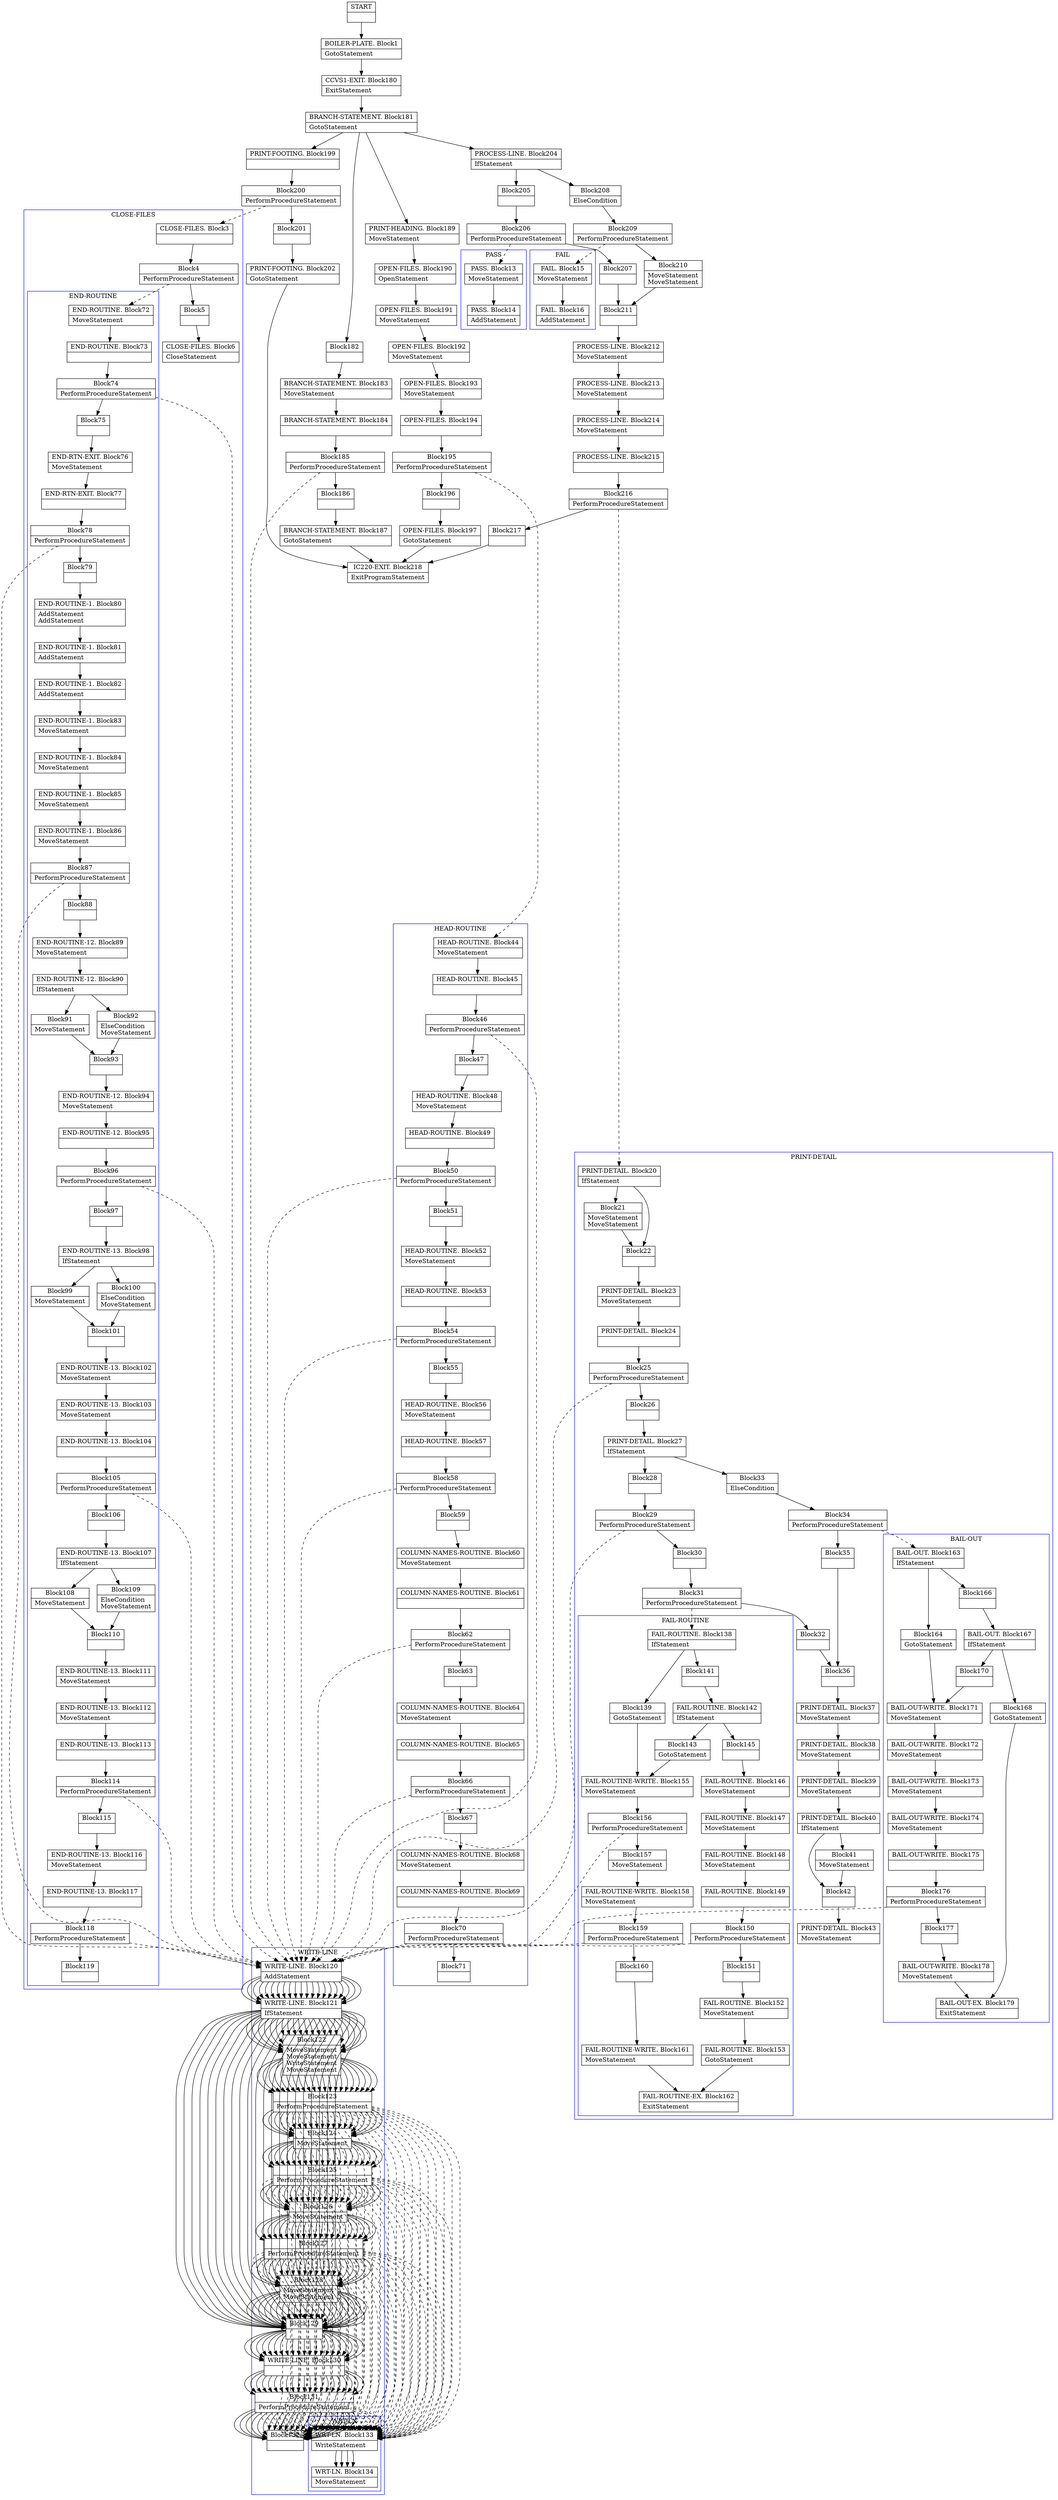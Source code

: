 digraph Cfg {
compound=true;
node [
shape = "record"
]

edge [
arrowtail = "empty"
]
Block0 [
label = "{START|}"
]
Block1 [
label = "{BOILER-PLATE. Block1|GotoStatement\l}"
]
Block180 [
label = "{CCVS1-EXIT. Block180|ExitStatement\l}"
]
Block181 [
label = "{BRANCH-STATEMENT. Block181|GotoStatement\l}"
]
Block182 [
label = "{Block182|}"
]
Block183 [
label = "{BRANCH-STATEMENT. Block183|MoveStatement\l}"
]
Block184 [
label = "{BRANCH-STATEMENT. Block184|}"
]
Block185 [
label = "{Block185|PerformProcedureStatement\l}"
]
subgraph cluster_29{
color = blue;
label = "WRITE-LINE";
Block120 [
label = "{WRITE-LINE. Block120|AddStatement\l}"
]
Block121 [
label = "{WRITE-LINE. Block121|IfStatement\l}"
]
Block122 [
label = "{Block122|MoveStatement\lMoveStatement\lWriteStatement\lMoveStatement\l}"
]
Block123 [
label = "{Block123|PerformProcedureStatement\l}"
]
subgraph cluster_20{
color = blue;
label = "WRT-LN";
Block133 [
label = "{WRT-LN. Block133|WriteStatement\l}"
]
Block134 [
label = "{WRT-LN. Block134|MoveStatement\l}"
]
Block133 -> Block134

}
Block123 -> Block133 [style=dashed]

Block124 [
label = "{Block124|MoveStatement\l}"
]
Block125 [
label = "{Block125|PerformProcedureStatement\l}"
]
subgraph cluster_21{
color = blue;
label = "WRT-LN";
Block133 [
label = "{WRT-LN. Block133|WriteStatement\l}"
]
Block134 [
label = "{WRT-LN. Block134|MoveStatement\l}"
]
Block133 -> Block134

}
Block125 -> Block133 [style=dashed]

Block126 [
label = "{Block126|MoveStatement\l}"
]
Block127 [
label = "{Block127|PerformProcedureStatement\l}"
]
subgraph cluster_22{
color = blue;
label = "WRT-LN";
Block133 [
label = "{WRT-LN. Block133|WriteStatement\l}"
]
Block134 [
label = "{WRT-LN. Block134|MoveStatement\l}"
]
Block133 -> Block134

}
Block127 -> Block133 [style=dashed]

Block128 [
label = "{Block128|MoveStatement\lMoveStatement\l}"
]
Block129 [
label = "{Block129|}"
]
Block130 [
label = "{WRITE-LINE. Block130|}"
]
Block131 [
label = "{Block131|PerformProcedureStatement\l}"
]
subgraph cluster_23{
color = blue;
label = "WRT-LN";
Block133 [
label = "{WRT-LN. Block133|WriteStatement\l}"
]
Block134 [
label = "{WRT-LN. Block134|MoveStatement\l}"
]
Block133 -> Block134

}
Block131 -> Block133 [style=dashed]

Block132 [
label = "{Block132|}"
]
Block120 -> Block121
Block121 -> Block122
Block121 -> Block129
Block122 -> Block123
Block123 -> Block124
Block124 -> Block125
Block125 -> Block126
Block126 -> Block127
Block127 -> Block128
Block128 -> Block129
Block129 -> Block130
Block130 -> Block131
Block131 -> Block132

}
Block185 -> Block120 [style=dashed]

Block186 [
label = "{Block186|}"
]
Block187 [
label = "{BRANCH-STATEMENT. Block187|GotoStatement\l}"
]
Block218 [
label = "{IC220-EXIT. Block218|ExitProgramStatement\l}"
]
Block189 [
label = "{PRINT-HEADING. Block189|MoveStatement\l}"
]
Block190 [
label = "{OPEN-FILES. Block190|OpenStatement\l}"
]
Block191 [
label = "{OPEN-FILES. Block191|MoveStatement\l}"
]
Block192 [
label = "{OPEN-FILES. Block192|MoveStatement\l}"
]
Block193 [
label = "{OPEN-FILES. Block193|MoveStatement\l}"
]
Block194 [
label = "{OPEN-FILES. Block194|}"
]
Block195 [
label = "{Block195|PerformProcedureStatement\l}"
]
subgraph cluster_30{
color = blue;
label = "HEAD-ROUTINE";
Block44 [
label = "{HEAD-ROUTINE. Block44|MoveStatement\l}"
]
Block45 [
label = "{HEAD-ROUTINE. Block45|}"
]
Block46 [
label = "{Block46|PerformProcedureStatement\l}"
]
subgraph cluster_6{
color = blue;
label = "WRITE-LINE";
Block120 [
label = "{WRITE-LINE. Block120|AddStatement\l}"
]
Block121 [
label = "{WRITE-LINE. Block121|IfStatement\l}"
]
Block122 [
label = "{Block122|MoveStatement\lMoveStatement\lWriteStatement\lMoveStatement\l}"
]
Block123 [
label = "{Block123|PerformProcedureStatement\l}"
]
Block123 -> Block133 [style=dashed]

Block124 [
label = "{Block124|MoveStatement\l}"
]
Block125 [
label = "{Block125|PerformProcedureStatement\l}"
]
Block125 -> Block133 [style=dashed]

Block126 [
label = "{Block126|MoveStatement\l}"
]
Block127 [
label = "{Block127|PerformProcedureStatement\l}"
]
Block127 -> Block133 [style=dashed]

Block128 [
label = "{Block128|MoveStatement\lMoveStatement\l}"
]
Block129 [
label = "{Block129|}"
]
Block130 [
label = "{WRITE-LINE. Block130|}"
]
Block131 [
label = "{Block131|PerformProcedureStatement\l}"
]
Block131 -> Block133 [style=dashed]

Block132 [
label = "{Block132|}"
]
Block120 -> Block121
Block121 -> Block122
Block121 -> Block129
Block122 -> Block123
Block123 -> Block124
Block124 -> Block125
Block125 -> Block126
Block126 -> Block127
Block127 -> Block128
Block128 -> Block129
Block129 -> Block130
Block130 -> Block131
Block131 -> Block132

}
Block46 -> Block120 [style=dashed]

Block47 [
label = "{Block47|}"
]
Block48 [
label = "{HEAD-ROUTINE. Block48|MoveStatement\l}"
]
Block49 [
label = "{HEAD-ROUTINE. Block49|}"
]
Block50 [
label = "{Block50|PerformProcedureStatement\l}"
]
subgraph cluster_7{
color = blue;
label = "WRITE-LINE";
Block120 [
label = "{WRITE-LINE. Block120|AddStatement\l}"
]
Block121 [
label = "{WRITE-LINE. Block121|IfStatement\l}"
]
Block122 [
label = "{Block122|MoveStatement\lMoveStatement\lWriteStatement\lMoveStatement\l}"
]
Block123 [
label = "{Block123|PerformProcedureStatement\l}"
]
Block123 -> Block133 [style=dashed]

Block124 [
label = "{Block124|MoveStatement\l}"
]
Block125 [
label = "{Block125|PerformProcedureStatement\l}"
]
Block125 -> Block133 [style=dashed]

Block126 [
label = "{Block126|MoveStatement\l}"
]
Block127 [
label = "{Block127|PerformProcedureStatement\l}"
]
Block127 -> Block133 [style=dashed]

Block128 [
label = "{Block128|MoveStatement\lMoveStatement\l}"
]
Block129 [
label = "{Block129|}"
]
Block130 [
label = "{WRITE-LINE. Block130|}"
]
Block131 [
label = "{Block131|PerformProcedureStatement\l}"
]
Block131 -> Block133 [style=dashed]

Block132 [
label = "{Block132|}"
]
Block120 -> Block121
Block121 -> Block122
Block121 -> Block129
Block122 -> Block123
Block123 -> Block124
Block124 -> Block125
Block125 -> Block126
Block126 -> Block127
Block127 -> Block128
Block128 -> Block129
Block129 -> Block130
Block130 -> Block131
Block131 -> Block132

}
Block50 -> Block120 [style=dashed]

Block51 [
label = "{Block51|}"
]
Block52 [
label = "{HEAD-ROUTINE. Block52|MoveStatement\l}"
]
Block53 [
label = "{HEAD-ROUTINE. Block53|}"
]
Block54 [
label = "{Block54|PerformProcedureStatement\l}"
]
subgraph cluster_8{
color = blue;
label = "WRITE-LINE";
Block120 [
label = "{WRITE-LINE. Block120|AddStatement\l}"
]
Block121 [
label = "{WRITE-LINE. Block121|IfStatement\l}"
]
Block122 [
label = "{Block122|MoveStatement\lMoveStatement\lWriteStatement\lMoveStatement\l}"
]
Block123 [
label = "{Block123|PerformProcedureStatement\l}"
]
Block123 -> Block133 [style=dashed]

Block124 [
label = "{Block124|MoveStatement\l}"
]
Block125 [
label = "{Block125|PerformProcedureStatement\l}"
]
Block125 -> Block133 [style=dashed]

Block126 [
label = "{Block126|MoveStatement\l}"
]
Block127 [
label = "{Block127|PerformProcedureStatement\l}"
]
Block127 -> Block133 [style=dashed]

Block128 [
label = "{Block128|MoveStatement\lMoveStatement\l}"
]
Block129 [
label = "{Block129|}"
]
Block130 [
label = "{WRITE-LINE. Block130|}"
]
Block131 [
label = "{Block131|PerformProcedureStatement\l}"
]
Block131 -> Block133 [style=dashed]

Block132 [
label = "{Block132|}"
]
Block120 -> Block121
Block121 -> Block122
Block121 -> Block129
Block122 -> Block123
Block123 -> Block124
Block124 -> Block125
Block125 -> Block126
Block126 -> Block127
Block127 -> Block128
Block128 -> Block129
Block129 -> Block130
Block130 -> Block131
Block131 -> Block132

}
Block54 -> Block120 [style=dashed]

Block55 [
label = "{Block55|}"
]
Block56 [
label = "{HEAD-ROUTINE. Block56|MoveStatement\l}"
]
Block57 [
label = "{HEAD-ROUTINE. Block57|}"
]
Block58 [
label = "{Block58|PerformProcedureStatement\l}"
]
subgraph cluster_9{
color = blue;
label = "WRITE-LINE";
Block120 [
label = "{WRITE-LINE. Block120|AddStatement\l}"
]
Block121 [
label = "{WRITE-LINE. Block121|IfStatement\l}"
]
Block122 [
label = "{Block122|MoveStatement\lMoveStatement\lWriteStatement\lMoveStatement\l}"
]
Block123 [
label = "{Block123|PerformProcedureStatement\l}"
]
Block123 -> Block133 [style=dashed]

Block124 [
label = "{Block124|MoveStatement\l}"
]
Block125 [
label = "{Block125|PerformProcedureStatement\l}"
]
Block125 -> Block133 [style=dashed]

Block126 [
label = "{Block126|MoveStatement\l}"
]
Block127 [
label = "{Block127|PerformProcedureStatement\l}"
]
Block127 -> Block133 [style=dashed]

Block128 [
label = "{Block128|MoveStatement\lMoveStatement\l}"
]
Block129 [
label = "{Block129|}"
]
Block130 [
label = "{WRITE-LINE. Block130|}"
]
Block131 [
label = "{Block131|PerformProcedureStatement\l}"
]
Block131 -> Block133 [style=dashed]

Block132 [
label = "{Block132|}"
]
Block120 -> Block121
Block121 -> Block122
Block121 -> Block129
Block122 -> Block123
Block123 -> Block124
Block124 -> Block125
Block125 -> Block126
Block126 -> Block127
Block127 -> Block128
Block128 -> Block129
Block129 -> Block130
Block130 -> Block131
Block131 -> Block132

}
Block58 -> Block120 [style=dashed]

Block59 [
label = "{Block59|}"
]
Block60 [
label = "{COLUMN-NAMES-ROUTINE. Block60|MoveStatement\l}"
]
Block61 [
label = "{COLUMN-NAMES-ROUTINE. Block61|}"
]
Block62 [
label = "{Block62|PerformProcedureStatement\l}"
]
subgraph cluster_10{
color = blue;
label = "WRITE-LINE";
Block120 [
label = "{WRITE-LINE. Block120|AddStatement\l}"
]
Block121 [
label = "{WRITE-LINE. Block121|IfStatement\l}"
]
Block122 [
label = "{Block122|MoveStatement\lMoveStatement\lWriteStatement\lMoveStatement\l}"
]
Block123 [
label = "{Block123|PerformProcedureStatement\l}"
]
Block123 -> Block133 [style=dashed]

Block124 [
label = "{Block124|MoveStatement\l}"
]
Block125 [
label = "{Block125|PerformProcedureStatement\l}"
]
Block125 -> Block133 [style=dashed]

Block126 [
label = "{Block126|MoveStatement\l}"
]
Block127 [
label = "{Block127|PerformProcedureStatement\l}"
]
Block127 -> Block133 [style=dashed]

Block128 [
label = "{Block128|MoveStatement\lMoveStatement\l}"
]
Block129 [
label = "{Block129|}"
]
Block130 [
label = "{WRITE-LINE. Block130|}"
]
Block131 [
label = "{Block131|PerformProcedureStatement\l}"
]
Block131 -> Block133 [style=dashed]

Block132 [
label = "{Block132|}"
]
Block120 -> Block121
Block121 -> Block122
Block121 -> Block129
Block122 -> Block123
Block123 -> Block124
Block124 -> Block125
Block125 -> Block126
Block126 -> Block127
Block127 -> Block128
Block128 -> Block129
Block129 -> Block130
Block130 -> Block131
Block131 -> Block132

}
Block62 -> Block120 [style=dashed]

Block63 [
label = "{Block63|}"
]
Block64 [
label = "{COLUMN-NAMES-ROUTINE. Block64|MoveStatement\l}"
]
Block65 [
label = "{COLUMN-NAMES-ROUTINE. Block65|}"
]
Block66 [
label = "{Block66|PerformProcedureStatement\l}"
]
subgraph cluster_11{
color = blue;
label = "WRITE-LINE";
Block120 [
label = "{WRITE-LINE. Block120|AddStatement\l}"
]
Block121 [
label = "{WRITE-LINE. Block121|IfStatement\l}"
]
Block122 [
label = "{Block122|MoveStatement\lMoveStatement\lWriteStatement\lMoveStatement\l}"
]
Block123 [
label = "{Block123|PerformProcedureStatement\l}"
]
Block123 -> Block133 [style=dashed]

Block124 [
label = "{Block124|MoveStatement\l}"
]
Block125 [
label = "{Block125|PerformProcedureStatement\l}"
]
Block125 -> Block133 [style=dashed]

Block126 [
label = "{Block126|MoveStatement\l}"
]
Block127 [
label = "{Block127|PerformProcedureStatement\l}"
]
Block127 -> Block133 [style=dashed]

Block128 [
label = "{Block128|MoveStatement\lMoveStatement\l}"
]
Block129 [
label = "{Block129|}"
]
Block130 [
label = "{WRITE-LINE. Block130|}"
]
Block131 [
label = "{Block131|PerformProcedureStatement\l}"
]
Block131 -> Block133 [style=dashed]

Block132 [
label = "{Block132|}"
]
Block120 -> Block121
Block121 -> Block122
Block121 -> Block129
Block122 -> Block123
Block123 -> Block124
Block124 -> Block125
Block125 -> Block126
Block126 -> Block127
Block127 -> Block128
Block128 -> Block129
Block129 -> Block130
Block130 -> Block131
Block131 -> Block132

}
Block66 -> Block120 [style=dashed]

Block67 [
label = "{Block67|}"
]
Block68 [
label = "{COLUMN-NAMES-ROUTINE. Block68|MoveStatement\l}"
]
Block69 [
label = "{COLUMN-NAMES-ROUTINE. Block69|}"
]
Block70 [
label = "{Block70|PerformProcedureStatement\l}"
]
subgraph cluster_12{
color = blue;
label = "WRITE-LINE";
Block120 [
label = "{WRITE-LINE. Block120|AddStatement\l}"
]
Block121 [
label = "{WRITE-LINE. Block121|IfStatement\l}"
]
Block122 [
label = "{Block122|MoveStatement\lMoveStatement\lWriteStatement\lMoveStatement\l}"
]
Block123 [
label = "{Block123|PerformProcedureStatement\l}"
]
Block123 -> Block133 [style=dashed]

Block124 [
label = "{Block124|MoveStatement\l}"
]
Block125 [
label = "{Block125|PerformProcedureStatement\l}"
]
Block125 -> Block133 [style=dashed]

Block126 [
label = "{Block126|MoveStatement\l}"
]
Block127 [
label = "{Block127|PerformProcedureStatement\l}"
]
Block127 -> Block133 [style=dashed]

Block128 [
label = "{Block128|MoveStatement\lMoveStatement\l}"
]
Block129 [
label = "{Block129|}"
]
Block130 [
label = "{WRITE-LINE. Block130|}"
]
Block131 [
label = "{Block131|PerformProcedureStatement\l}"
]
Block131 -> Block133 [style=dashed]

Block132 [
label = "{Block132|}"
]
Block120 -> Block121
Block121 -> Block122
Block121 -> Block129
Block122 -> Block123
Block123 -> Block124
Block124 -> Block125
Block125 -> Block126
Block126 -> Block127
Block127 -> Block128
Block128 -> Block129
Block129 -> Block130
Block130 -> Block131
Block131 -> Block132

}
Block70 -> Block120 [style=dashed]

Block71 [
label = "{Block71|}"
]
Block44 -> Block45
Block45 -> Block46
Block46 -> Block47
Block47 -> Block48
Block48 -> Block49
Block49 -> Block50
Block50 -> Block51
Block51 -> Block52
Block52 -> Block53
Block53 -> Block54
Block54 -> Block55
Block55 -> Block56
Block56 -> Block57
Block57 -> Block58
Block58 -> Block59
Block59 -> Block60
Block60 -> Block61
Block61 -> Block62
Block62 -> Block63
Block63 -> Block64
Block64 -> Block65
Block65 -> Block66
Block66 -> Block67
Block67 -> Block68
Block68 -> Block69
Block69 -> Block70
Block70 -> Block71

}
Block195 -> Block44 [style=dashed]

Block196 [
label = "{Block196|}"
]
Block197 [
label = "{OPEN-FILES. Block197|GotoStatement\l}"
]
Block204 [
label = "{PROCESS-LINE. Block204|IfStatement\l}"
]
Block205 [
label = "{Block205|}"
]
Block206 [
label = "{Block206|PerformProcedureStatement\l}"
]
subgraph cluster_32{
color = blue;
label = "PASS";
Block13 [
label = "{PASS. Block13|MoveStatement\l}"
]
Block14 [
label = "{PASS. Block14|AddStatement\l}"
]
Block13 -> Block14

}
Block206 -> Block13 [style=dashed]

Block207 [
label = "{Block207|}"
]
Block211 [
label = "{Block211|}"
]
Block212 [
label = "{PROCESS-LINE. Block212|MoveStatement\l}"
]
Block213 [
label = "{PROCESS-LINE. Block213|MoveStatement\l}"
]
Block214 [
label = "{PROCESS-LINE. Block214|MoveStatement\l}"
]
Block215 [
label = "{PROCESS-LINE. Block215|}"
]
Block216 [
label = "{Block216|PerformProcedureStatement\l}"
]
subgraph cluster_34{
color = blue;
label = "PRINT-DETAIL";
Block20 [
label = "{PRINT-DETAIL. Block20|IfStatement\l}"
]
Block21 [
label = "{Block21|MoveStatement\lMoveStatement\l}"
]
Block22 [
label = "{Block22|}"
]
Block23 [
label = "{PRINT-DETAIL. Block23|MoveStatement\l}"
]
Block24 [
label = "{PRINT-DETAIL. Block24|}"
]
Block25 [
label = "{Block25|PerformProcedureStatement\l}"
]
subgraph cluster_2{
color = blue;
label = "WRITE-LINE";
Block120 [
label = "{WRITE-LINE. Block120|AddStatement\l}"
]
Block121 [
label = "{WRITE-LINE. Block121|IfStatement\l}"
]
Block122 [
label = "{Block122|MoveStatement\lMoveStatement\lWriteStatement\lMoveStatement\l}"
]
Block123 [
label = "{Block123|PerformProcedureStatement\l}"
]
Block123 -> Block133 [style=dashed]

Block124 [
label = "{Block124|MoveStatement\l}"
]
Block125 [
label = "{Block125|PerformProcedureStatement\l}"
]
Block125 -> Block133 [style=dashed]

Block126 [
label = "{Block126|MoveStatement\l}"
]
Block127 [
label = "{Block127|PerformProcedureStatement\l}"
]
Block127 -> Block133 [style=dashed]

Block128 [
label = "{Block128|MoveStatement\lMoveStatement\l}"
]
Block129 [
label = "{Block129|}"
]
Block130 [
label = "{WRITE-LINE. Block130|}"
]
Block131 [
label = "{Block131|PerformProcedureStatement\l}"
]
Block131 -> Block133 [style=dashed]

Block132 [
label = "{Block132|}"
]
Block120 -> Block121
Block121 -> Block122
Block121 -> Block129
Block122 -> Block123
Block123 -> Block124
Block124 -> Block125
Block125 -> Block126
Block126 -> Block127
Block127 -> Block128
Block128 -> Block129
Block129 -> Block130
Block130 -> Block131
Block131 -> Block132

}
Block25 -> Block120 [style=dashed]

Block26 [
label = "{Block26|}"
]
Block27 [
label = "{PRINT-DETAIL. Block27|IfStatement\l}"
]
Block28 [
label = "{Block28|}"
]
Block29 [
label = "{Block29|PerformProcedureStatement\l}"
]
subgraph cluster_3{
color = blue;
label = "WRITE-LINE";
Block120 [
label = "{WRITE-LINE. Block120|AddStatement\l}"
]
Block121 [
label = "{WRITE-LINE. Block121|IfStatement\l}"
]
Block122 [
label = "{Block122|MoveStatement\lMoveStatement\lWriteStatement\lMoveStatement\l}"
]
Block123 [
label = "{Block123|PerformProcedureStatement\l}"
]
Block123 -> Block133 [style=dashed]

Block124 [
label = "{Block124|MoveStatement\l}"
]
Block125 [
label = "{Block125|PerformProcedureStatement\l}"
]
Block125 -> Block133 [style=dashed]

Block126 [
label = "{Block126|MoveStatement\l}"
]
Block127 [
label = "{Block127|PerformProcedureStatement\l}"
]
Block127 -> Block133 [style=dashed]

Block128 [
label = "{Block128|MoveStatement\lMoveStatement\l}"
]
Block129 [
label = "{Block129|}"
]
Block130 [
label = "{WRITE-LINE. Block130|}"
]
Block131 [
label = "{Block131|PerformProcedureStatement\l}"
]
Block131 -> Block133 [style=dashed]

Block132 [
label = "{Block132|}"
]
Block120 -> Block121
Block121 -> Block122
Block121 -> Block129
Block122 -> Block123
Block123 -> Block124
Block124 -> Block125
Block125 -> Block126
Block126 -> Block127
Block127 -> Block128
Block128 -> Block129
Block129 -> Block130
Block130 -> Block131
Block131 -> Block132

}
Block29 -> Block120 [style=dashed]

Block30 [
label = "{Block30|}"
]
Block31 [
label = "{Block31|PerformProcedureStatement\l}"
]
subgraph cluster_4{
color = blue;
label = "FAIL-ROUTINE";
Block138 [
label = "{FAIL-ROUTINE. Block138|IfStatement\l}"
]
Block139 [
label = "{Block139|GotoStatement\l}"
]
Block155 [
label = "{FAIL-ROUTINE-WRITE. Block155|MoveStatement\l}"
]
Block156 [
label = "{Block156|PerformProcedureStatement\l}"
]
subgraph cluster_26{
color = blue;
label = "WRITE-LINE";
Block120 [
label = "{WRITE-LINE. Block120|AddStatement\l}"
]
Block121 [
label = "{WRITE-LINE. Block121|IfStatement\l}"
]
Block122 [
label = "{Block122|MoveStatement\lMoveStatement\lWriteStatement\lMoveStatement\l}"
]
Block123 [
label = "{Block123|PerformProcedureStatement\l}"
]
Block123 -> Block133 [style=dashed]

Block124 [
label = "{Block124|MoveStatement\l}"
]
Block125 [
label = "{Block125|PerformProcedureStatement\l}"
]
Block125 -> Block133 [style=dashed]

Block126 [
label = "{Block126|MoveStatement\l}"
]
Block127 [
label = "{Block127|PerformProcedureStatement\l}"
]
Block127 -> Block133 [style=dashed]

Block128 [
label = "{Block128|MoveStatement\lMoveStatement\l}"
]
Block129 [
label = "{Block129|}"
]
Block130 [
label = "{WRITE-LINE. Block130|}"
]
Block131 [
label = "{Block131|PerformProcedureStatement\l}"
]
Block131 -> Block133 [style=dashed]

Block132 [
label = "{Block132|}"
]
Block120 -> Block121
Block121 -> Block122
Block121 -> Block129
Block122 -> Block123
Block123 -> Block124
Block124 -> Block125
Block125 -> Block126
Block126 -> Block127
Block127 -> Block128
Block128 -> Block129
Block129 -> Block130
Block130 -> Block131
Block131 -> Block132

}
Block156 -> Block120 [style=dashed]

Block157 [
label = "{Block157|MoveStatement\l}"
]
Block158 [
label = "{FAIL-ROUTINE-WRITE. Block158|MoveStatement\l}"
]
Block159 [
label = "{Block159|PerformProcedureStatement\l}"
]
subgraph cluster_27{
color = blue;
label = "WRITE-LINE";
Block120 [
label = "{WRITE-LINE. Block120|AddStatement\l}"
]
Block121 [
label = "{WRITE-LINE. Block121|IfStatement\l}"
]
Block122 [
label = "{Block122|MoveStatement\lMoveStatement\lWriteStatement\lMoveStatement\l}"
]
Block123 [
label = "{Block123|PerformProcedureStatement\l}"
]
Block123 -> Block133 [style=dashed]

Block124 [
label = "{Block124|MoveStatement\l}"
]
Block125 [
label = "{Block125|PerformProcedureStatement\l}"
]
Block125 -> Block133 [style=dashed]

Block126 [
label = "{Block126|MoveStatement\l}"
]
Block127 [
label = "{Block127|PerformProcedureStatement\l}"
]
Block127 -> Block133 [style=dashed]

Block128 [
label = "{Block128|MoveStatement\lMoveStatement\l}"
]
Block129 [
label = "{Block129|}"
]
Block130 [
label = "{WRITE-LINE. Block130|}"
]
Block131 [
label = "{Block131|PerformProcedureStatement\l}"
]
Block131 -> Block133 [style=dashed]

Block132 [
label = "{Block132|}"
]
Block120 -> Block121
Block121 -> Block122
Block121 -> Block129
Block122 -> Block123
Block123 -> Block124
Block124 -> Block125
Block125 -> Block126
Block126 -> Block127
Block127 -> Block128
Block128 -> Block129
Block129 -> Block130
Block130 -> Block131
Block131 -> Block132

}
Block159 -> Block120 [style=dashed]

Block160 [
label = "{Block160|}"
]
Block161 [
label = "{FAIL-ROUTINE-WRITE. Block161|MoveStatement\l}"
]
Block162 [
label = "{FAIL-ROUTINE-EX. Block162|ExitStatement\l}"
]
Block141 [
label = "{Block141|}"
]
Block142 [
label = "{FAIL-ROUTINE. Block142|IfStatement\l}"
]
Block143 [
label = "{Block143|GotoStatement\l}"
]
Block145 [
label = "{Block145|}"
]
Block146 [
label = "{FAIL-ROUTINE. Block146|MoveStatement\l}"
]
Block147 [
label = "{FAIL-ROUTINE. Block147|MoveStatement\l}"
]
Block148 [
label = "{FAIL-ROUTINE. Block148|MoveStatement\l}"
]
Block149 [
label = "{FAIL-ROUTINE. Block149|}"
]
Block150 [
label = "{Block150|PerformProcedureStatement\l}"
]
subgraph cluster_25{
color = blue;
label = "WRITE-LINE";
Block120 [
label = "{WRITE-LINE. Block120|AddStatement\l}"
]
Block121 [
label = "{WRITE-LINE. Block121|IfStatement\l}"
]
Block122 [
label = "{Block122|MoveStatement\lMoveStatement\lWriteStatement\lMoveStatement\l}"
]
Block123 [
label = "{Block123|PerformProcedureStatement\l}"
]
Block123 -> Block133 [style=dashed]

Block124 [
label = "{Block124|MoveStatement\l}"
]
Block125 [
label = "{Block125|PerformProcedureStatement\l}"
]
Block125 -> Block133 [style=dashed]

Block126 [
label = "{Block126|MoveStatement\l}"
]
Block127 [
label = "{Block127|PerformProcedureStatement\l}"
]
Block127 -> Block133 [style=dashed]

Block128 [
label = "{Block128|MoveStatement\lMoveStatement\l}"
]
Block129 [
label = "{Block129|}"
]
Block130 [
label = "{WRITE-LINE. Block130|}"
]
Block131 [
label = "{Block131|PerformProcedureStatement\l}"
]
Block131 -> Block133 [style=dashed]

Block132 [
label = "{Block132|}"
]
Block120 -> Block121
Block121 -> Block122
Block121 -> Block129
Block122 -> Block123
Block123 -> Block124
Block124 -> Block125
Block125 -> Block126
Block126 -> Block127
Block127 -> Block128
Block128 -> Block129
Block129 -> Block130
Block130 -> Block131
Block131 -> Block132

}
Block150 -> Block120 [style=dashed]

Block151 [
label = "{Block151|}"
]
Block152 [
label = "{FAIL-ROUTINE. Block152|MoveStatement\l}"
]
Block153 [
label = "{FAIL-ROUTINE. Block153|GotoStatement\l}"
]
Block138 -> Block139
Block138 -> Block141
Block139 -> Block155
Block155 -> Block156
Block156 -> Block157
Block157 -> Block158
Block158 -> Block159
Block159 -> Block160
Block160 -> Block161
Block161 -> Block162
Block141 -> Block142
Block142 -> Block143
Block142 -> Block145
Block143 -> Block155
Block145 -> Block146
Block146 -> Block147
Block147 -> Block148
Block148 -> Block149
Block149 -> Block150
Block150 -> Block151
Block151 -> Block152
Block152 -> Block153
Block153 -> Block162

}
Block31 -> Block138 [style=dashed]

Block32 [
label = "{Block32|}"
]
Block36 [
label = "{Block36|}"
]
Block37 [
label = "{PRINT-DETAIL. Block37|MoveStatement\l}"
]
Block38 [
label = "{PRINT-DETAIL. Block38|MoveStatement\l}"
]
Block39 [
label = "{PRINT-DETAIL. Block39|MoveStatement\l}"
]
Block40 [
label = "{PRINT-DETAIL. Block40|IfStatement\l}"
]
Block41 [
label = "{Block41|MoveStatement\l}"
]
Block42 [
label = "{Block42|}"
]
Block43 [
label = "{PRINT-DETAIL. Block43|MoveStatement\l}"
]
Block33 [
label = "{Block33|ElseCondition\l}"
]
Block34 [
label = "{Block34|PerformProcedureStatement\l}"
]
subgraph cluster_5{
color = blue;
label = "BAIL-OUT";
Block163 [
label = "{BAIL-OUT. Block163|IfStatement\l}"
]
Block164 [
label = "{Block164|GotoStatement\l}"
]
Block171 [
label = "{BAIL-OUT-WRITE. Block171|MoveStatement\l}"
]
Block172 [
label = "{BAIL-OUT-WRITE. Block172|MoveStatement\l}"
]
Block173 [
label = "{BAIL-OUT-WRITE. Block173|MoveStatement\l}"
]
Block174 [
label = "{BAIL-OUT-WRITE. Block174|MoveStatement\l}"
]
Block175 [
label = "{BAIL-OUT-WRITE. Block175|}"
]
Block176 [
label = "{Block176|PerformProcedureStatement\l}"
]
subgraph cluster_28{
color = blue;
label = "WRITE-LINE";
Block120 [
label = "{WRITE-LINE. Block120|AddStatement\l}"
]
Block121 [
label = "{WRITE-LINE. Block121|IfStatement\l}"
]
Block122 [
label = "{Block122|MoveStatement\lMoveStatement\lWriteStatement\lMoveStatement\l}"
]
Block123 [
label = "{Block123|PerformProcedureStatement\l}"
]
Block123 -> Block133 [style=dashed]

Block124 [
label = "{Block124|MoveStatement\l}"
]
Block125 [
label = "{Block125|PerformProcedureStatement\l}"
]
Block125 -> Block133 [style=dashed]

Block126 [
label = "{Block126|MoveStatement\l}"
]
Block127 [
label = "{Block127|PerformProcedureStatement\l}"
]
Block127 -> Block133 [style=dashed]

Block128 [
label = "{Block128|MoveStatement\lMoveStatement\l}"
]
Block129 [
label = "{Block129|}"
]
Block130 [
label = "{WRITE-LINE. Block130|}"
]
Block131 [
label = "{Block131|PerformProcedureStatement\l}"
]
Block131 -> Block133 [style=dashed]

Block132 [
label = "{Block132|}"
]
Block120 -> Block121
Block121 -> Block122
Block121 -> Block129
Block122 -> Block123
Block123 -> Block124
Block124 -> Block125
Block125 -> Block126
Block126 -> Block127
Block127 -> Block128
Block128 -> Block129
Block129 -> Block130
Block130 -> Block131
Block131 -> Block132

}
Block176 -> Block120 [style=dashed]

Block177 [
label = "{Block177|}"
]
Block178 [
label = "{BAIL-OUT-WRITE. Block178|MoveStatement\l}"
]
Block179 [
label = "{BAIL-OUT-EX. Block179|ExitStatement\l}"
]
Block166 [
label = "{Block166|}"
]
Block167 [
label = "{BAIL-OUT. Block167|IfStatement\l}"
]
Block168 [
label = "{Block168|GotoStatement\l}"
]
Block170 [
label = "{Block170|}"
]
Block163 -> Block164
Block163 -> Block166
Block164 -> Block171
Block171 -> Block172
Block172 -> Block173
Block173 -> Block174
Block174 -> Block175
Block175 -> Block176
Block176 -> Block177
Block177 -> Block178
Block178 -> Block179
Block166 -> Block167
Block167 -> Block168
Block167 -> Block170
Block168 -> Block179
Block170 -> Block171

}
Block34 -> Block163 [style=dashed]

Block35 [
label = "{Block35|}"
]
Block20 -> Block21
Block20 -> Block22
Block21 -> Block22
Block22 -> Block23
Block23 -> Block24
Block24 -> Block25
Block25 -> Block26
Block26 -> Block27
Block27 -> Block28
Block27 -> Block33
Block28 -> Block29
Block29 -> Block30
Block30 -> Block31
Block31 -> Block32
Block32 -> Block36
Block36 -> Block37
Block37 -> Block38
Block38 -> Block39
Block39 -> Block40
Block40 -> Block41
Block40 -> Block42
Block41 -> Block42
Block42 -> Block43
Block33 -> Block34
Block34 -> Block35
Block35 -> Block36

}
Block216 -> Block20 [style=dashed]

Block217 [
label = "{Block217|}"
]
Block208 [
label = "{Block208|ElseCondition\l}"
]
Block209 [
label = "{Block209|PerformProcedureStatement\l}"
]
subgraph cluster_33{
color = blue;
label = "FAIL";
Block15 [
label = "{FAIL. Block15|MoveStatement\l}"
]
Block16 [
label = "{FAIL. Block16|AddStatement\l}"
]
Block15 -> Block16

}
Block209 -> Block15 [style=dashed]

Block210 [
label = "{Block210|MoveStatement\lMoveStatement\l}"
]
Block199 [
label = "{PRINT-FOOTING. Block199|}"
]
Block200 [
label = "{Block200|PerformProcedureStatement\l}"
]
subgraph cluster_31{
color = blue;
label = "CLOSE-FILES";
Block3 [
label = "{CLOSE-FILES. Block3|}"
]
Block4 [
label = "{Block4|PerformProcedureStatement\l}"
]
subgraph cluster_1{
color = blue;
label = "END-ROUTINE";
Block72 [
label = "{END-ROUTINE. Block72|MoveStatement\l}"
]
Block73 [
label = "{END-ROUTINE. Block73|}"
]
Block74 [
label = "{Block74|PerformProcedureStatement\l}"
]
subgraph cluster_13{
color = blue;
label = "WRITE-LINE";
Block120 [
label = "{WRITE-LINE. Block120|AddStatement\l}"
]
Block121 [
label = "{WRITE-LINE. Block121|IfStatement\l}"
]
Block122 [
label = "{Block122|MoveStatement\lMoveStatement\lWriteStatement\lMoveStatement\l}"
]
Block123 [
label = "{Block123|PerformProcedureStatement\l}"
]
Block123 -> Block133 [style=dashed]

Block124 [
label = "{Block124|MoveStatement\l}"
]
Block125 [
label = "{Block125|PerformProcedureStatement\l}"
]
Block125 -> Block133 [style=dashed]

Block126 [
label = "{Block126|MoveStatement\l}"
]
Block127 [
label = "{Block127|PerformProcedureStatement\l}"
]
Block127 -> Block133 [style=dashed]

Block128 [
label = "{Block128|MoveStatement\lMoveStatement\l}"
]
Block129 [
label = "{Block129|}"
]
Block130 [
label = "{WRITE-LINE. Block130|}"
]
Block131 [
label = "{Block131|PerformProcedureStatement\l}"
]
Block131 -> Block133 [style=dashed]

Block132 [
label = "{Block132|}"
]
Block120 -> Block121
Block121 -> Block122
Block121 -> Block129
Block122 -> Block123
Block123 -> Block124
Block124 -> Block125
Block125 -> Block126
Block126 -> Block127
Block127 -> Block128
Block128 -> Block129
Block129 -> Block130
Block130 -> Block131
Block131 -> Block132

}
Block74 -> Block120 [style=dashed]

Block75 [
label = "{Block75|}"
]
Block76 [
label = "{END-RTN-EXIT. Block76|MoveStatement\l}"
]
Block77 [
label = "{END-RTN-EXIT. Block77|}"
]
Block78 [
label = "{Block78|PerformProcedureStatement\l}"
]
subgraph cluster_14{
color = blue;
label = "WRITE-LINE";
Block120 [
label = "{WRITE-LINE. Block120|AddStatement\l}"
]
Block121 [
label = "{WRITE-LINE. Block121|IfStatement\l}"
]
Block122 [
label = "{Block122|MoveStatement\lMoveStatement\lWriteStatement\lMoveStatement\l}"
]
Block123 [
label = "{Block123|PerformProcedureStatement\l}"
]
Block123 -> Block133 [style=dashed]

Block124 [
label = "{Block124|MoveStatement\l}"
]
Block125 [
label = "{Block125|PerformProcedureStatement\l}"
]
Block125 -> Block133 [style=dashed]

Block126 [
label = "{Block126|MoveStatement\l}"
]
Block127 [
label = "{Block127|PerformProcedureStatement\l}"
]
Block127 -> Block133 [style=dashed]

Block128 [
label = "{Block128|MoveStatement\lMoveStatement\l}"
]
Block129 [
label = "{Block129|}"
]
Block130 [
label = "{WRITE-LINE. Block130|}"
]
Block131 [
label = "{Block131|PerformProcedureStatement\l}"
]
Block131 -> Block133 [style=dashed]

Block132 [
label = "{Block132|}"
]
Block120 -> Block121
Block121 -> Block122
Block121 -> Block129
Block122 -> Block123
Block123 -> Block124
Block124 -> Block125
Block125 -> Block126
Block126 -> Block127
Block127 -> Block128
Block128 -> Block129
Block129 -> Block130
Block130 -> Block131
Block131 -> Block132

}
Block78 -> Block120 [style=dashed]

Block79 [
label = "{Block79|}"
]
Block80 [
label = "{END-ROUTINE-1. Block80|AddStatement\lAddStatement\l}"
]
Block81 [
label = "{END-ROUTINE-1. Block81|AddStatement\l}"
]
Block82 [
label = "{END-ROUTINE-1. Block82|AddStatement\l}"
]
Block83 [
label = "{END-ROUTINE-1. Block83|MoveStatement\l}"
]
Block84 [
label = "{END-ROUTINE-1. Block84|MoveStatement\l}"
]
Block85 [
label = "{END-ROUTINE-1. Block85|MoveStatement\l}"
]
Block86 [
label = "{END-ROUTINE-1. Block86|MoveStatement\l}"
]
Block87 [
label = "{Block87|PerformProcedureStatement\l}"
]
subgraph cluster_15{
color = blue;
label = "WRITE-LINE";
Block120 [
label = "{WRITE-LINE. Block120|AddStatement\l}"
]
Block121 [
label = "{WRITE-LINE. Block121|IfStatement\l}"
]
Block122 [
label = "{Block122|MoveStatement\lMoveStatement\lWriteStatement\lMoveStatement\l}"
]
Block123 [
label = "{Block123|PerformProcedureStatement\l}"
]
Block123 -> Block133 [style=dashed]

Block124 [
label = "{Block124|MoveStatement\l}"
]
Block125 [
label = "{Block125|PerformProcedureStatement\l}"
]
Block125 -> Block133 [style=dashed]

Block126 [
label = "{Block126|MoveStatement\l}"
]
Block127 [
label = "{Block127|PerformProcedureStatement\l}"
]
Block127 -> Block133 [style=dashed]

Block128 [
label = "{Block128|MoveStatement\lMoveStatement\l}"
]
Block129 [
label = "{Block129|}"
]
Block130 [
label = "{WRITE-LINE. Block130|}"
]
Block131 [
label = "{Block131|PerformProcedureStatement\l}"
]
Block131 -> Block133 [style=dashed]

Block132 [
label = "{Block132|}"
]
Block120 -> Block121
Block121 -> Block122
Block121 -> Block129
Block122 -> Block123
Block123 -> Block124
Block124 -> Block125
Block125 -> Block126
Block126 -> Block127
Block127 -> Block128
Block128 -> Block129
Block129 -> Block130
Block130 -> Block131
Block131 -> Block132

}
Block87 -> Block120 [style=dashed]

Block88 [
label = "{Block88|}"
]
Block89 [
label = "{END-ROUTINE-12. Block89|MoveStatement\l}"
]
Block90 [
label = "{END-ROUTINE-12. Block90|IfStatement\l}"
]
Block91 [
label = "{Block91|MoveStatement\l}"
]
Block93 [
label = "{Block93|}"
]
Block94 [
label = "{END-ROUTINE-12. Block94|MoveStatement\l}"
]
Block95 [
label = "{END-ROUTINE-12. Block95|}"
]
Block96 [
label = "{Block96|PerformProcedureStatement\l}"
]
subgraph cluster_16{
color = blue;
label = "WRITE-LINE";
Block120 [
label = "{WRITE-LINE. Block120|AddStatement\l}"
]
Block121 [
label = "{WRITE-LINE. Block121|IfStatement\l}"
]
Block122 [
label = "{Block122|MoveStatement\lMoveStatement\lWriteStatement\lMoveStatement\l}"
]
Block123 [
label = "{Block123|PerformProcedureStatement\l}"
]
Block123 -> Block133 [style=dashed]

Block124 [
label = "{Block124|MoveStatement\l}"
]
Block125 [
label = "{Block125|PerformProcedureStatement\l}"
]
Block125 -> Block133 [style=dashed]

Block126 [
label = "{Block126|MoveStatement\l}"
]
Block127 [
label = "{Block127|PerformProcedureStatement\l}"
]
Block127 -> Block133 [style=dashed]

Block128 [
label = "{Block128|MoveStatement\lMoveStatement\l}"
]
Block129 [
label = "{Block129|}"
]
Block130 [
label = "{WRITE-LINE. Block130|}"
]
Block131 [
label = "{Block131|PerformProcedureStatement\l}"
]
Block131 -> Block133 [style=dashed]

Block132 [
label = "{Block132|}"
]
Block120 -> Block121
Block121 -> Block122
Block121 -> Block129
Block122 -> Block123
Block123 -> Block124
Block124 -> Block125
Block125 -> Block126
Block126 -> Block127
Block127 -> Block128
Block128 -> Block129
Block129 -> Block130
Block130 -> Block131
Block131 -> Block132

}
Block96 -> Block120 [style=dashed]

Block97 [
label = "{Block97|}"
]
Block98 [
label = "{END-ROUTINE-13. Block98|IfStatement\l}"
]
Block99 [
label = "{Block99|MoveStatement\l}"
]
Block101 [
label = "{Block101|}"
]
Block102 [
label = "{END-ROUTINE-13. Block102|MoveStatement\l}"
]
Block103 [
label = "{END-ROUTINE-13. Block103|MoveStatement\l}"
]
Block104 [
label = "{END-ROUTINE-13. Block104|}"
]
Block105 [
label = "{Block105|PerformProcedureStatement\l}"
]
subgraph cluster_17{
color = blue;
label = "WRITE-LINE";
Block120 [
label = "{WRITE-LINE. Block120|AddStatement\l}"
]
Block121 [
label = "{WRITE-LINE. Block121|IfStatement\l}"
]
Block122 [
label = "{Block122|MoveStatement\lMoveStatement\lWriteStatement\lMoveStatement\l}"
]
Block123 [
label = "{Block123|PerformProcedureStatement\l}"
]
Block123 -> Block133 [style=dashed]

Block124 [
label = "{Block124|MoveStatement\l}"
]
Block125 [
label = "{Block125|PerformProcedureStatement\l}"
]
Block125 -> Block133 [style=dashed]

Block126 [
label = "{Block126|MoveStatement\l}"
]
Block127 [
label = "{Block127|PerformProcedureStatement\l}"
]
Block127 -> Block133 [style=dashed]

Block128 [
label = "{Block128|MoveStatement\lMoveStatement\l}"
]
Block129 [
label = "{Block129|}"
]
Block130 [
label = "{WRITE-LINE. Block130|}"
]
Block131 [
label = "{Block131|PerformProcedureStatement\l}"
]
Block131 -> Block133 [style=dashed]

Block132 [
label = "{Block132|}"
]
Block120 -> Block121
Block121 -> Block122
Block121 -> Block129
Block122 -> Block123
Block123 -> Block124
Block124 -> Block125
Block125 -> Block126
Block126 -> Block127
Block127 -> Block128
Block128 -> Block129
Block129 -> Block130
Block130 -> Block131
Block131 -> Block132

}
Block105 -> Block120 [style=dashed]

Block106 [
label = "{Block106|}"
]
Block107 [
label = "{END-ROUTINE-13. Block107|IfStatement\l}"
]
Block108 [
label = "{Block108|MoveStatement\l}"
]
Block110 [
label = "{Block110|}"
]
Block111 [
label = "{END-ROUTINE-13. Block111|MoveStatement\l}"
]
Block112 [
label = "{END-ROUTINE-13. Block112|MoveStatement\l}"
]
Block113 [
label = "{END-ROUTINE-13. Block113|}"
]
Block114 [
label = "{Block114|PerformProcedureStatement\l}"
]
subgraph cluster_18{
color = blue;
label = "WRITE-LINE";
Block120 [
label = "{WRITE-LINE. Block120|AddStatement\l}"
]
Block121 [
label = "{WRITE-LINE. Block121|IfStatement\l}"
]
Block122 [
label = "{Block122|MoveStatement\lMoveStatement\lWriteStatement\lMoveStatement\l}"
]
Block123 [
label = "{Block123|PerformProcedureStatement\l}"
]
Block123 -> Block133 [style=dashed]

Block124 [
label = "{Block124|MoveStatement\l}"
]
Block125 [
label = "{Block125|PerformProcedureStatement\l}"
]
Block125 -> Block133 [style=dashed]

Block126 [
label = "{Block126|MoveStatement\l}"
]
Block127 [
label = "{Block127|PerformProcedureStatement\l}"
]
Block127 -> Block133 [style=dashed]

Block128 [
label = "{Block128|MoveStatement\lMoveStatement\l}"
]
Block129 [
label = "{Block129|}"
]
Block130 [
label = "{WRITE-LINE. Block130|}"
]
Block131 [
label = "{Block131|PerformProcedureStatement\l}"
]
Block131 -> Block133 [style=dashed]

Block132 [
label = "{Block132|}"
]
Block120 -> Block121
Block121 -> Block122
Block121 -> Block129
Block122 -> Block123
Block123 -> Block124
Block124 -> Block125
Block125 -> Block126
Block126 -> Block127
Block127 -> Block128
Block128 -> Block129
Block129 -> Block130
Block130 -> Block131
Block131 -> Block132

}
Block114 -> Block120 [style=dashed]

Block115 [
label = "{Block115|}"
]
Block116 [
label = "{END-ROUTINE-13. Block116|MoveStatement\l}"
]
Block117 [
label = "{END-ROUTINE-13. Block117|}"
]
Block118 [
label = "{Block118|PerformProcedureStatement\l}"
]
subgraph cluster_19{
color = blue;
label = "WRITE-LINE";
Block120 [
label = "{WRITE-LINE. Block120|AddStatement\l}"
]
Block121 [
label = "{WRITE-LINE. Block121|IfStatement\l}"
]
Block122 [
label = "{Block122|MoveStatement\lMoveStatement\lWriteStatement\lMoveStatement\l}"
]
Block123 [
label = "{Block123|PerformProcedureStatement\l}"
]
Block123 -> Block133 [style=dashed]

Block124 [
label = "{Block124|MoveStatement\l}"
]
Block125 [
label = "{Block125|PerformProcedureStatement\l}"
]
Block125 -> Block133 [style=dashed]

Block126 [
label = "{Block126|MoveStatement\l}"
]
Block127 [
label = "{Block127|PerformProcedureStatement\l}"
]
Block127 -> Block133 [style=dashed]

Block128 [
label = "{Block128|MoveStatement\lMoveStatement\l}"
]
Block129 [
label = "{Block129|}"
]
Block130 [
label = "{WRITE-LINE. Block130|}"
]
Block131 [
label = "{Block131|PerformProcedureStatement\l}"
]
Block131 -> Block133 [style=dashed]

Block132 [
label = "{Block132|}"
]
Block120 -> Block121
Block121 -> Block122
Block121 -> Block129
Block122 -> Block123
Block123 -> Block124
Block124 -> Block125
Block125 -> Block126
Block126 -> Block127
Block127 -> Block128
Block128 -> Block129
Block129 -> Block130
Block130 -> Block131
Block131 -> Block132

}
Block118 -> Block120 [style=dashed]

Block119 [
label = "{Block119|}"
]
Block109 [
label = "{Block109|ElseCondition\lMoveStatement\l}"
]
Block100 [
label = "{Block100|ElseCondition\lMoveStatement\l}"
]
Block92 [
label = "{Block92|ElseCondition\lMoveStatement\l}"
]
Block72 -> Block73
Block73 -> Block74
Block74 -> Block75
Block75 -> Block76
Block76 -> Block77
Block77 -> Block78
Block78 -> Block79
Block79 -> Block80
Block80 -> Block81
Block81 -> Block82
Block82 -> Block83
Block83 -> Block84
Block84 -> Block85
Block85 -> Block86
Block86 -> Block87
Block87 -> Block88
Block88 -> Block89
Block89 -> Block90
Block90 -> Block91
Block90 -> Block92
Block91 -> Block93
Block93 -> Block94
Block94 -> Block95
Block95 -> Block96
Block96 -> Block97
Block97 -> Block98
Block98 -> Block99
Block98 -> Block100
Block99 -> Block101
Block101 -> Block102
Block102 -> Block103
Block103 -> Block104
Block104 -> Block105
Block105 -> Block106
Block106 -> Block107
Block107 -> Block108
Block107 -> Block109
Block108 -> Block110
Block110 -> Block111
Block111 -> Block112
Block112 -> Block113
Block113 -> Block114
Block114 -> Block115
Block115 -> Block116
Block116 -> Block117
Block117 -> Block118
Block118 -> Block119
Block109 -> Block110
Block100 -> Block101
Block92 -> Block93

}
Block4 -> Block72 [style=dashed]

Block5 [
label = "{Block5|}"
]
Block6 [
label = "{CLOSE-FILES. Block6|CloseStatement\l}"
]
Block3 -> Block4
Block4 -> Block5
Block5 -> Block6

}
Block200 -> Block3 [style=dashed]

Block201 [
label = "{Block201|}"
]
Block202 [
label = "{PRINT-FOOTING. Block202|GotoStatement\l}"
]
Block0 -> Block1
Block1 -> Block180
Block180 -> Block181
Block181 -> Block182
Block181 -> Block189
Block181 -> Block204
Block181 -> Block199
Block182 -> Block183
Block183 -> Block184
Block184 -> Block185
Block185 -> Block186
Block186 -> Block187
Block187 -> Block218
Block189 -> Block190
Block190 -> Block191
Block191 -> Block192
Block192 -> Block193
Block193 -> Block194
Block194 -> Block195
Block195 -> Block196
Block196 -> Block197
Block197 -> Block218
Block204 -> Block205
Block204 -> Block208
Block205 -> Block206
Block206 -> Block207
Block207 -> Block211
Block211 -> Block212
Block212 -> Block213
Block213 -> Block214
Block214 -> Block215
Block215 -> Block216
Block216 -> Block217
Block217 -> Block218
Block208 -> Block209
Block209 -> Block210
Block210 -> Block211
Block199 -> Block200
Block200 -> Block201
Block201 -> Block202
Block202 -> Block218

}
